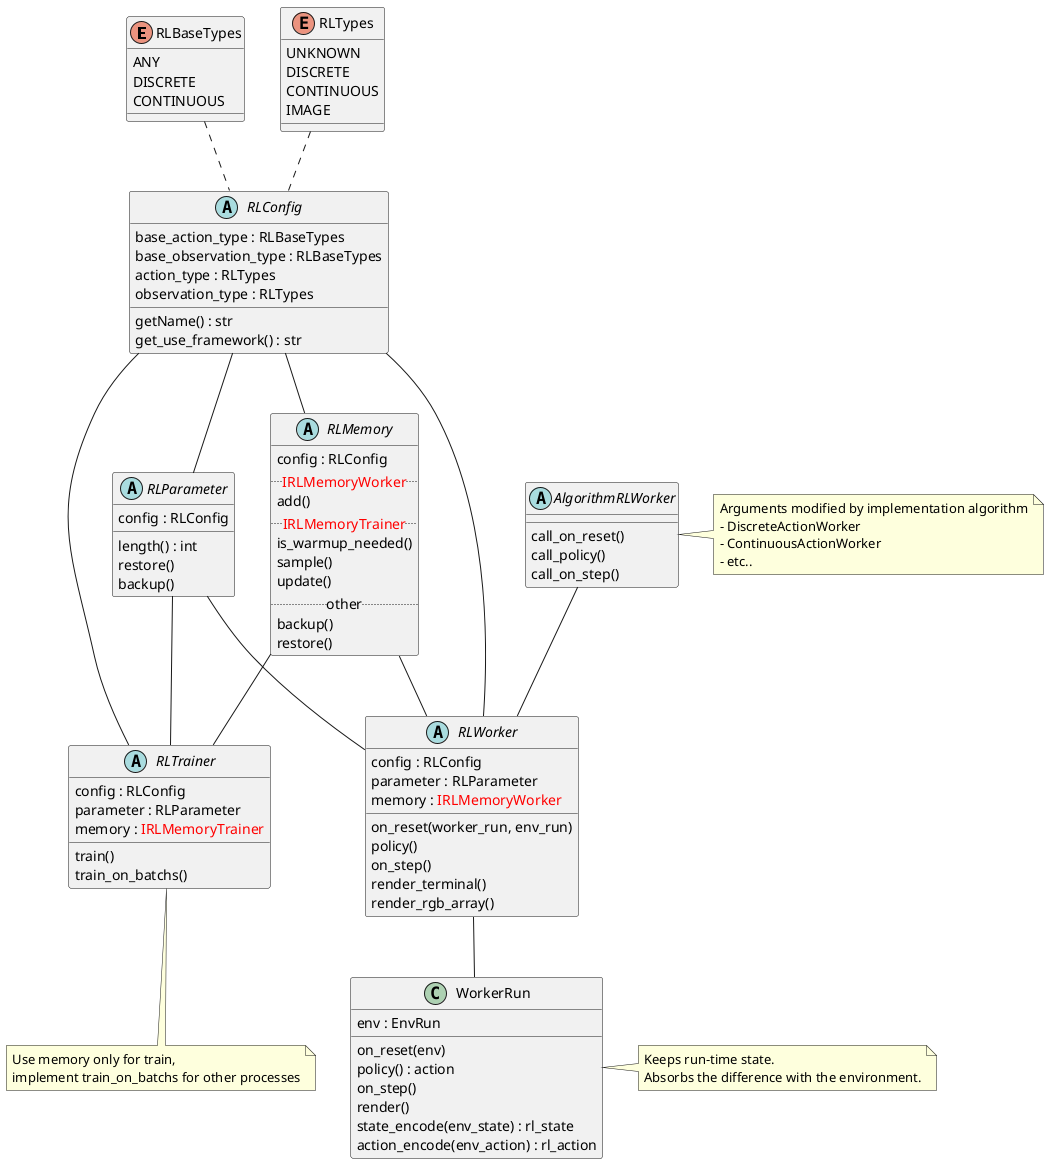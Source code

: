 @startuml class_rl

enum RLBaseTypes {
    ANY
    DISCRETE
    CONTINUOUS
}
enum RLTypes {
    UNKNOWN
    DISCRETE
    CONTINUOUS
    IMAGE
}


class WorkerRun {
    env : EnvRun
    on_reset(env)
    policy() : action
    on_step()
    render()
    state_encode(env_state) : rl_state
    action_encode(env_action) : rl_action
}
note "Keeps run-time state.\nAbsorbs the difference with the environment." as WorkerRunMemo
WorkerRun . WorkerRunMemo


abstract RLWorker {
    config : RLConfig
    parameter : RLParameter
    memory : <color red>IRLMemoryWorker</color>
    on_reset(worker_run, env_run)
    policy()
    on_step()
    render_terminal()
    render_rgb_array()
}
RLWorker -- WorkerRun


abstract AlgorithmRLWorker {
    call_on_reset()
    call_policy()
    call_on_step()
}
AlgorithmRLWorker -- RLWorker

note as AlgorithmRLWorkerMemo
Arguments modified by implementation algorithm
- DiscreteActionWorker
- ContinuousActionWorker
- etc..
end note
AlgorithmRLWorker <|- AlgorithmRLWorkerMemo


abstract RLTrainer {
    config : RLConfig
    parameter : RLParameter
    memory : <color red>IRLMemoryTrainer</color>
    train()
    train_on_batchs()
}
note as RLTrainerMemo
Use memory only for train,
implement train_on_batchs for other processes
end note
RLTrainer <|-- RLTrainerMemo


abstract RLMemory {
    config : RLConfig
    .. <color red>IRLMemoryWorker</color> ..
    add()
    .. <color red>IRLMemoryTrainer</color> ..
    is_warmup_needed()
    sample()
    update()
    .. other ..
    backup()
    restore()
}


abstract RLParameter {
    config : RLConfig
    length() : int
    restore()
    backup()
}


abstract RLConfig {
    getName() : str
    get_use_framework() : str
    base_action_type : RLBaseTypes
    base_observation_type : RLBaseTypes
    action_type : RLTypes
    observation_type : RLTypes
}


RLBaseTypes .. RLConfig
RLTypes .. RLConfig

RLConfig --- RLWorker
RLConfig --- RLTrainer
RLConfig -- RLParameter
RLConfig -- RLMemory

RLParameter -- RLWorker
RLParameter -- RLTrainer
RLMemory -- RLWorker
RLMemory -- RLTrainer

@enduml
